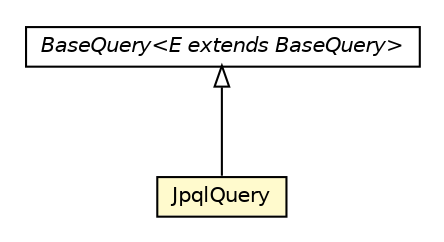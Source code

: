 #!/usr/local/bin/dot
#
# Class diagram 
# Generated by UMLGraph version R5_6_6-8-g8d7759 (http://www.umlgraph.org/)
#

digraph G {
	edge [fontname="Helvetica",fontsize=10,labelfontname="Helvetica",labelfontsize=10];
	node [fontname="Helvetica",fontsize=10,shape=plaintext];
	nodesep=0.25;
	ranksep=0.5;
	// org.dayatang.domain.JpqlQuery
	c65571 [label=<<table title="org.dayatang.domain.JpqlQuery" border="0" cellborder="1" cellspacing="0" cellpadding="2" port="p" bgcolor="lemonChiffon" href="./JpqlQuery.html">
		<tr><td><table border="0" cellspacing="0" cellpadding="1">
<tr><td align="center" balign="center"> JpqlQuery </td></tr>
		</table></td></tr>
		</table>>, URL="./JpqlQuery.html", fontname="Helvetica", fontcolor="black", fontsize=10.0];
	// org.dayatang.domain.BaseQuery<E extends org.dayatang.domain.BaseQuery>
	c65586 [label=<<table title="org.dayatang.domain.BaseQuery" border="0" cellborder="1" cellspacing="0" cellpadding="2" port="p" href="./BaseQuery.html">
		<tr><td><table border="0" cellspacing="0" cellpadding="1">
<tr><td align="center" balign="center"><font face="Helvetica-Oblique"> BaseQuery&lt;E extends BaseQuery&gt; </font></td></tr>
		</table></td></tr>
		</table>>, URL="./BaseQuery.html", fontname="Helvetica", fontcolor="black", fontsize=10.0];
	//org.dayatang.domain.JpqlQuery extends org.dayatang.domain.BaseQuery<org.dayatang.domain.JpqlQuery>
	c65586:p -> c65571:p [dir=back,arrowtail=empty];
}

